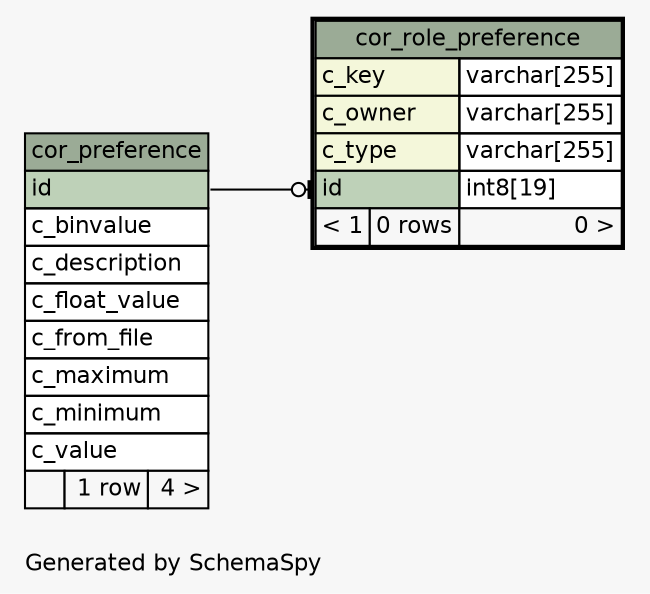 // dot 2.38.0 on Linux 4.15.0-1037-gcp
// SchemaSpy rev Unknown
digraph "oneDegreeRelationshipsDiagram" {
  graph [
    rankdir="RL"
    bgcolor="#f7f7f7"
    label="\nGenerated by SchemaSpy"
    labeljust="l"
    nodesep="0.18"
    ranksep="0.46"
    fontname="Helvetica"
    fontsize="11"
  ];
  node [
    fontname="Helvetica"
    fontsize="11"
    shape="plaintext"
  ];
  edge [
    arrowsize="0.8"
  ];
  "cor_role_preference":"id":w -> "cor_preference":"id":e [arrowhead=none dir=back arrowtail=teeodot];
  "cor_preference" [
    label=<
    <TABLE BORDER="0" CELLBORDER="1" CELLSPACING="0" BGCOLOR="#ffffff">
      <TR><TD COLSPAN="3" BGCOLOR="#9bab96" ALIGN="CENTER">cor_preference</TD></TR>
      <TR><TD PORT="id" COLSPAN="3" BGCOLOR="#bed1b8" ALIGN="LEFT">id</TD></TR>
      <TR><TD PORT="c_binvalue" COLSPAN="3" ALIGN="LEFT">c_binvalue</TD></TR>
      <TR><TD PORT="c_description" COLSPAN="3" ALIGN="LEFT">c_description</TD></TR>
      <TR><TD PORT="c_float_value" COLSPAN="3" ALIGN="LEFT">c_float_value</TD></TR>
      <TR><TD PORT="c_from_file" COLSPAN="3" ALIGN="LEFT">c_from_file</TD></TR>
      <TR><TD PORT="c_maximum" COLSPAN="3" ALIGN="LEFT">c_maximum</TD></TR>
      <TR><TD PORT="c_minimum" COLSPAN="3" ALIGN="LEFT">c_minimum</TD></TR>
      <TR><TD PORT="c_value" COLSPAN="3" ALIGN="LEFT">c_value</TD></TR>
      <TR><TD ALIGN="LEFT" BGCOLOR="#f7f7f7">  </TD><TD ALIGN="RIGHT" BGCOLOR="#f7f7f7">1 row</TD><TD ALIGN="RIGHT" BGCOLOR="#f7f7f7">4 &gt;</TD></TR>
    </TABLE>>
    URL="cor_preference.html"
    tooltip="cor_preference"
  ];
  "cor_role_preference" [
    label=<
    <TABLE BORDER="2" CELLBORDER="1" CELLSPACING="0" BGCOLOR="#ffffff">
      <TR><TD COLSPAN="3" BGCOLOR="#9bab96" ALIGN="CENTER">cor_role_preference</TD></TR>
      <TR><TD PORT="c_key" COLSPAN="2" BGCOLOR="#f4f7da" ALIGN="LEFT">c_key</TD><TD PORT="c_key.type" ALIGN="LEFT">varchar[255]</TD></TR>
      <TR><TD PORT="c_owner" COLSPAN="2" BGCOLOR="#f4f7da" ALIGN="LEFT">c_owner</TD><TD PORT="c_owner.type" ALIGN="LEFT">varchar[255]</TD></TR>
      <TR><TD PORT="c_type" COLSPAN="2" BGCOLOR="#f4f7da" ALIGN="LEFT">c_type</TD><TD PORT="c_type.type" ALIGN="LEFT">varchar[255]</TD></TR>
      <TR><TD PORT="id" COLSPAN="2" BGCOLOR="#bed1b8" ALIGN="LEFT">id</TD><TD PORT="id.type" ALIGN="LEFT">int8[19]</TD></TR>
      <TR><TD ALIGN="LEFT" BGCOLOR="#f7f7f7">&lt; 1</TD><TD ALIGN="RIGHT" BGCOLOR="#f7f7f7">0 rows</TD><TD ALIGN="RIGHT" BGCOLOR="#f7f7f7">0 &gt;</TD></TR>
    </TABLE>>
    URL="cor_role_preference.html"
    tooltip="cor_role_preference"
  ];
}
